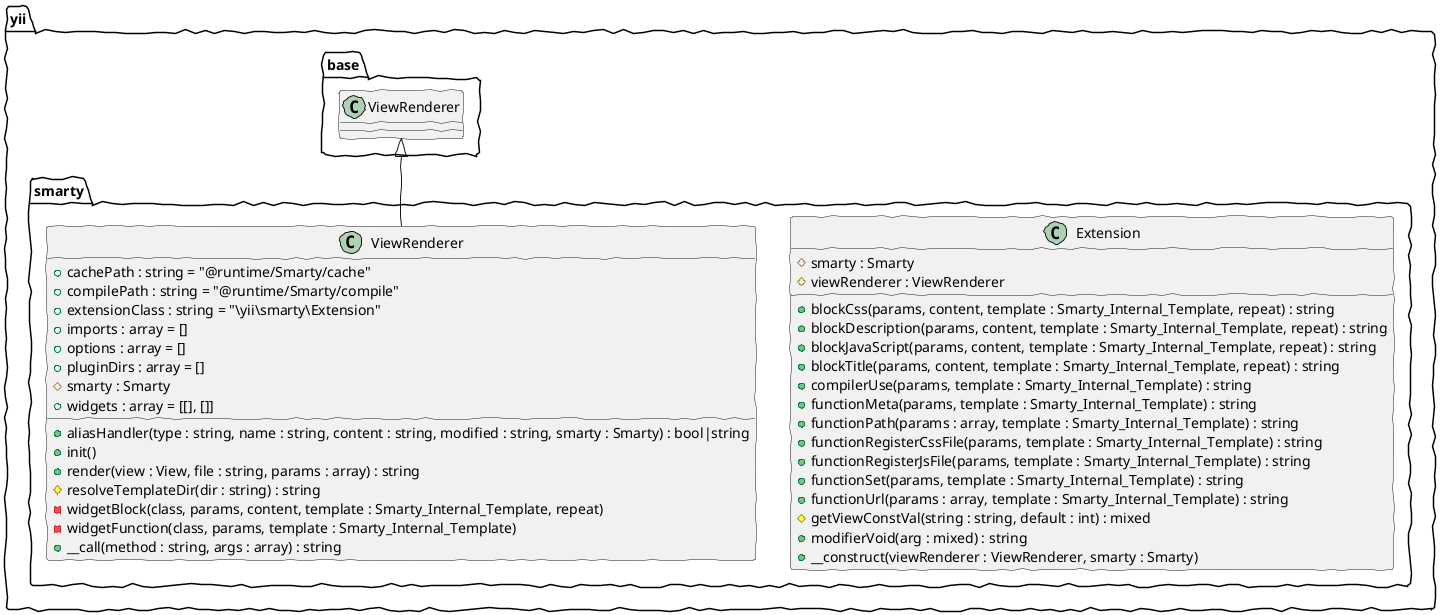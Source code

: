 @startuml
skinparam handwritten true
class yii.smarty.Extension {
    #smarty : Smarty
    #viewRenderer : ViewRenderer
    +blockCss(params, content, template : Smarty_Internal_Template, repeat) : string
    +blockDescription(params, content, template : Smarty_Internal_Template, repeat) : string
    +blockJavaScript(params, content, template : Smarty_Internal_Template, repeat) : string
    +blockTitle(params, content, template : Smarty_Internal_Template, repeat) : string
    +compilerUse(params, template : Smarty_Internal_Template) : string
    +functionMeta(params, template : Smarty_Internal_Template) : string
    +functionPath(params : array, template : Smarty_Internal_Template) : string
    +functionRegisterCssFile(params, template : Smarty_Internal_Template) : string
    +functionRegisterJsFile(params, template : Smarty_Internal_Template) : string
    +functionSet(params, template : Smarty_Internal_Template) : string
    +functionUrl(params : array, template : Smarty_Internal_Template) : string
    #getViewConstVal(string : string, default : int) : mixed
    +modifierVoid(arg : mixed) : string
    +__construct(viewRenderer : ViewRenderer, smarty : Smarty)
}
class yii.smarty.ViewRenderer {
    +cachePath : string = "@runtime/Smarty/cache"
    +compilePath : string = "@runtime/Smarty/compile"
    +extensionClass : string = "\yii\smarty\Extension"
    +imports : array = []
    +options : array = []
    +pluginDirs : array = []
    #smarty : Smarty
    +widgets : array = [[], []]
    +aliasHandler(type : string, name : string, content : string, modified : string, smarty : Smarty) : bool|string
    +init()
    +render(view : View, file : string, params : array) : string
    #resolveTemplateDir(dir : string) : string
    -widgetBlock(class, params, content, template : Smarty_Internal_Template, repeat)
    -widgetFunction(class, params, template : Smarty_Internal_Template)
    +__call(method : string, args : array) : string
}
class yii.smarty.ViewRenderer extends yii.base.ViewRenderer
@enduml
